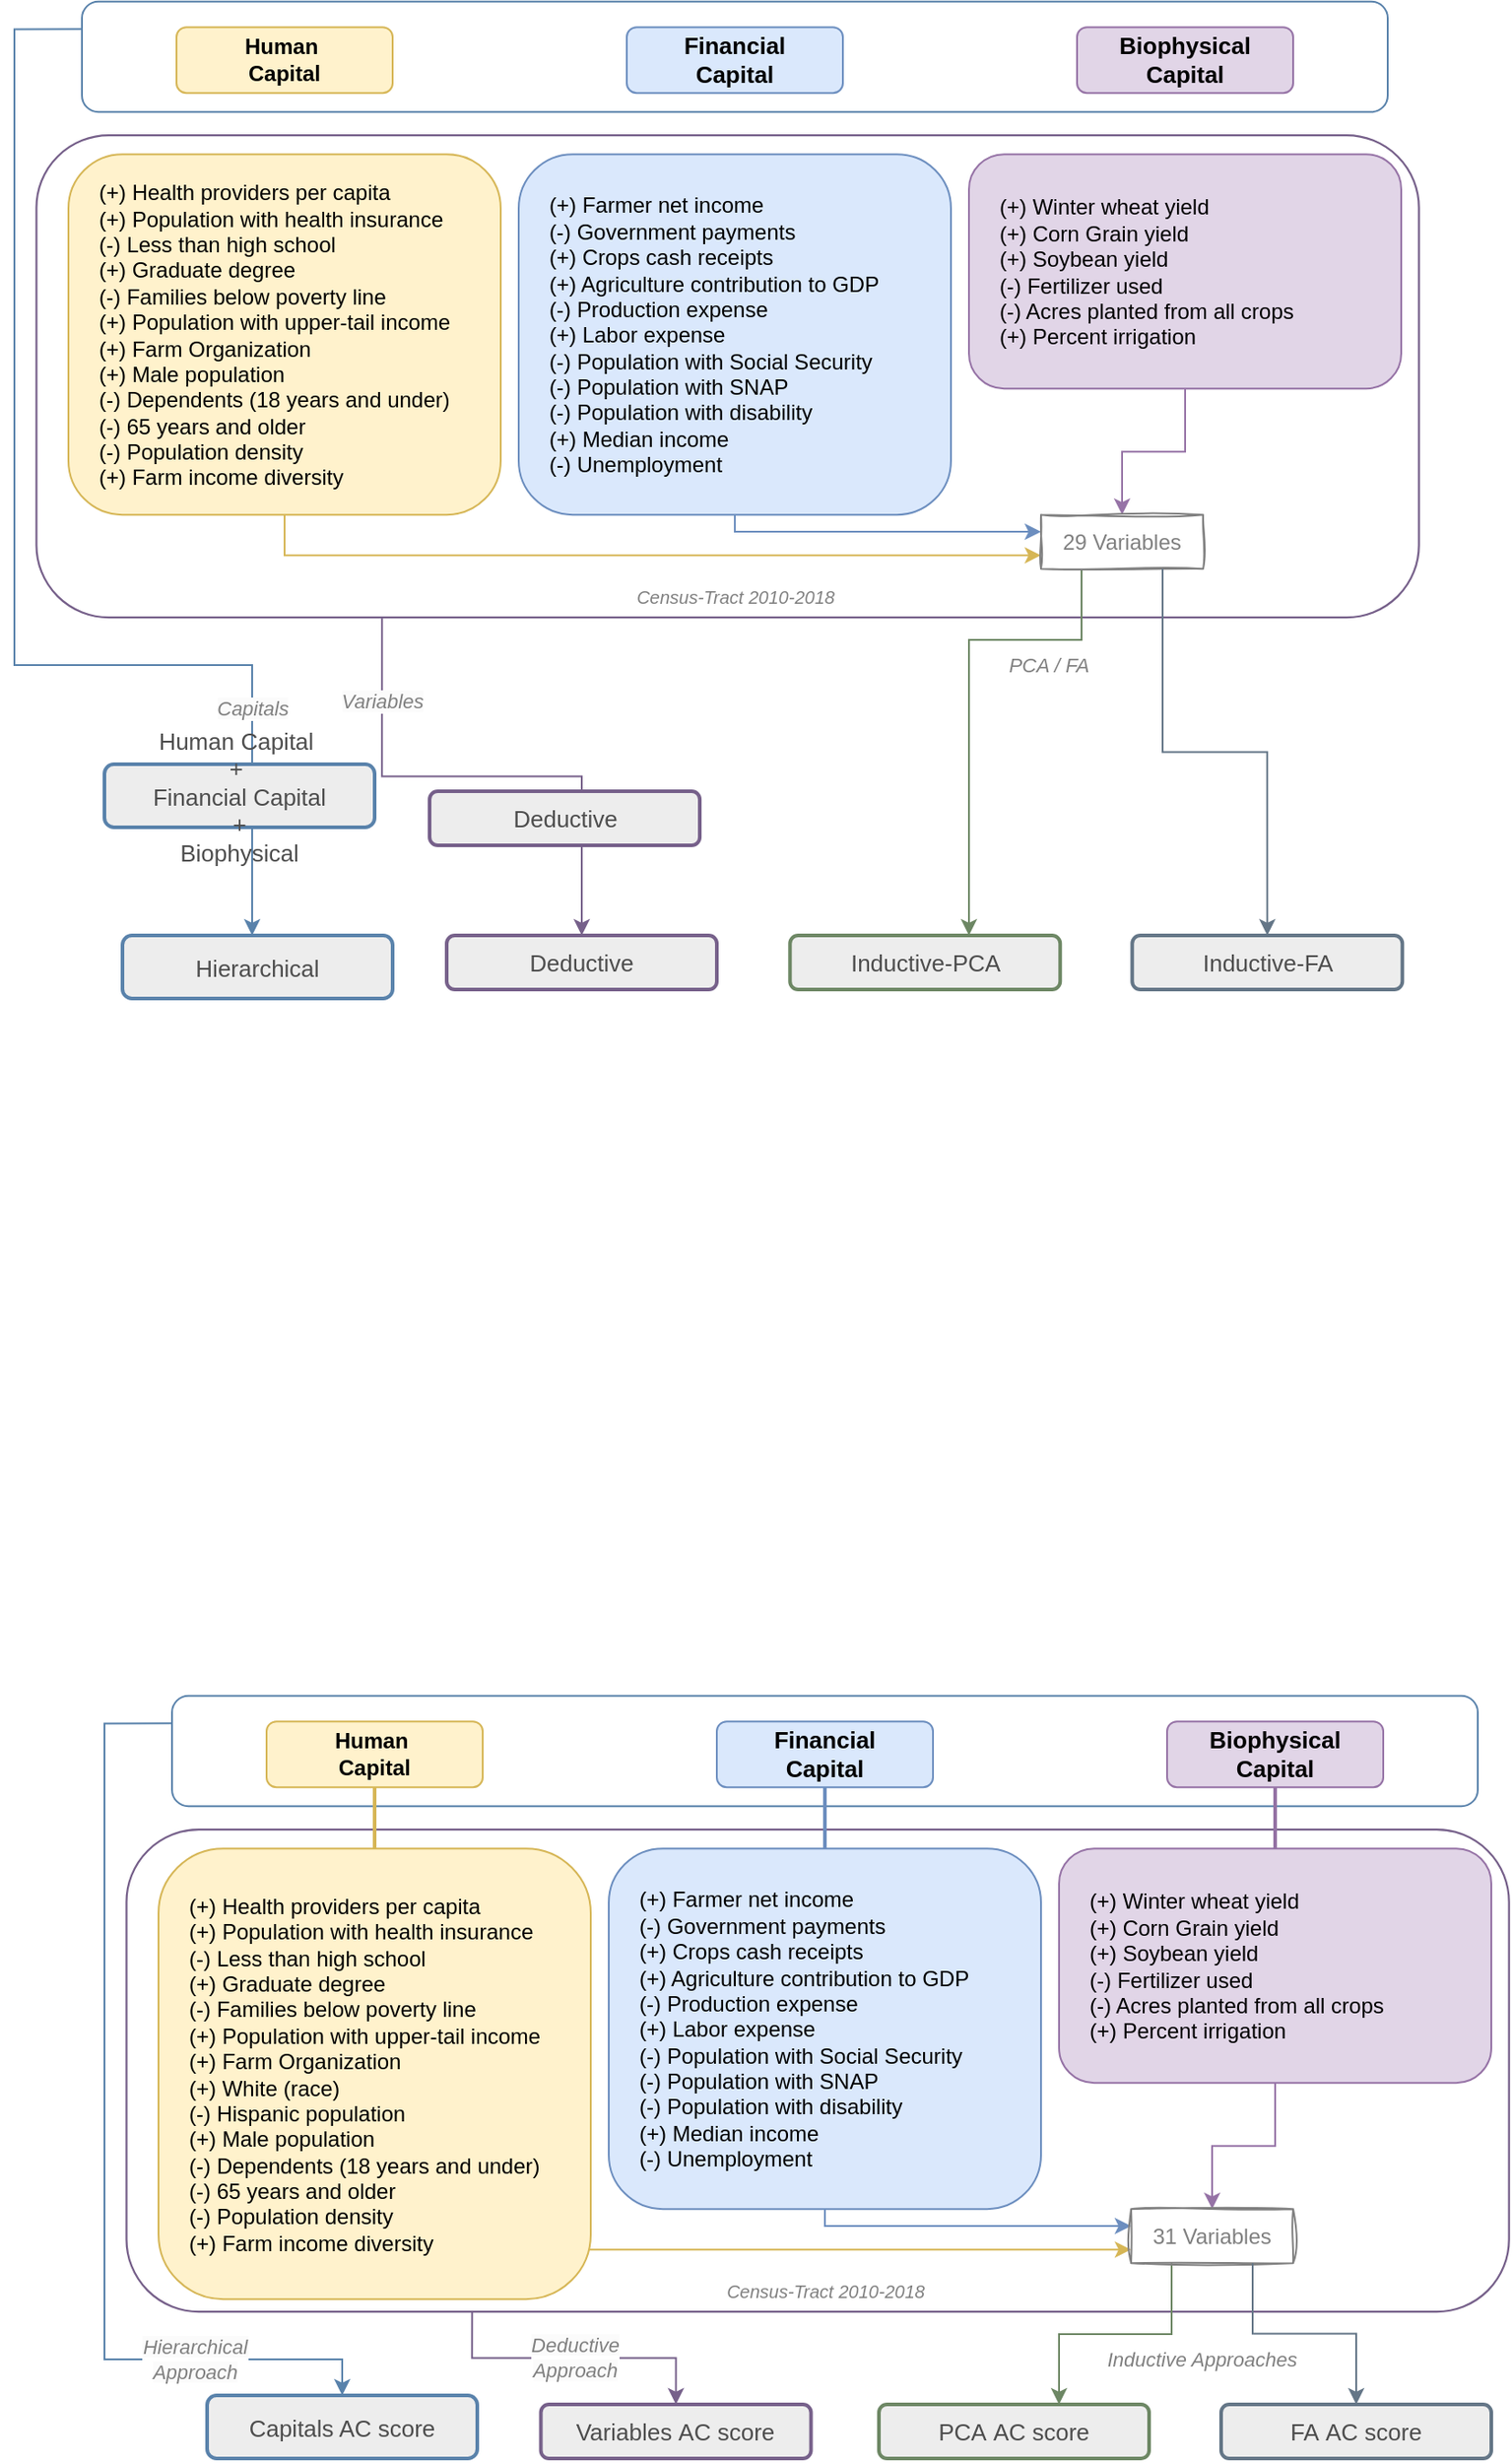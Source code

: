 <mxfile version="28.2.7">
  <diagram name="Page-1" id="uicte08DCweA67_G2Nc7">
    <mxGraphModel dx="96" dy="1717" grid="1" gridSize="10" guides="1" tooltips="1" connect="1" arrows="1" fold="1" page="1" pageScale="1" pageWidth="850" pageHeight="1100" math="0" shadow="0">
      <root>
        <mxCell id="0" />
        <mxCell id="1" parent="0" />
        <mxCell id="P7pHUC3pd_s34ctohrT5-4" value="&lt;font style=&quot;font-size: 13px;&quot;&gt;Hierarchical&lt;/font&gt;" style="text;html=1;strokeColor=#5982AB;fillColor=#EDEDED;align=center;verticalAlign=middle;whiteSpace=wrap;rounded=1;fontSize=12;fontColor=#4D4D4D;fontFamily=Helvetica;labelBorderColor=none;labelBackgroundColor=none;strokeWidth=2;" parent="1" vertex="1">
          <mxGeometry x="920" y="-500" width="150" height="35" as="geometry" />
        </mxCell>
        <mxCell id="P7pHUC3pd_s34ctohrT5-6" value="&lt;span style=&quot;font-size: 13px;&quot;&gt;Inductive-PCA&lt;/span&gt;" style="text;html=1;strokeColor=#6D8764;fillColor=#EDEDED;align=center;verticalAlign=middle;whiteSpace=wrap;rounded=1;glass=0;shadow=0;fontColor=#4D4D4D;strokeWidth=2;" parent="1" vertex="1">
          <mxGeometry x="1290.64" y="-500" width="150" height="30" as="geometry" />
        </mxCell>
        <mxCell id="P7pHUC3pd_s34ctohrT5-8" value="&lt;span style=&quot;font-size: 13px;&quot;&gt;Inductive-FA&lt;/span&gt;" style="text;html=1;strokeColor=#647687;fillColor=#EDEDED;align=center;verticalAlign=middle;whiteSpace=wrap;rounded=1;glass=0;shadow=0;fontColor=#4D4D4D;strokeWidth=2;" parent="1" vertex="1">
          <mxGeometry x="1480.64" y="-500" width="150" height="30" as="geometry" />
        </mxCell>
        <mxCell id="P7pHUC3pd_s34ctohrT5-35" value="&lt;span style=&quot;font-family: Helvetica; font-variant-ligatures: normal; font-variant-caps: normal; font-weight: 400; letter-spacing: normal; orphans: 2; text-align: center; text-indent: 0px; text-transform: none; widows: 2; word-spacing: 0px; -webkit-text-stroke-width: 0px; white-space: normal; background-color: rgb(251, 251, 251); text-decoration-thickness: initial; text-decoration-style: initial; text-decoration-color: initial; float: none; display: inline !important;&quot;&gt;&lt;font style=&quot;font-size: 11px;&quot;&gt;&lt;i&gt;Variables&lt;/i&gt;&lt;/font&gt;&lt;/span&gt;" style="edgeStyle=orthogonalEdgeStyle;rounded=0;orthogonalLoop=1;jettySize=auto;html=1;exitX=1;exitY=0.75;exitDx=0;exitDy=0;entryX=0.5;entryY=0;entryDx=0;entryDy=0;strokeColor=#76608A;fontColor=#808080;" parent="1" source="P7pHUC3pd_s34ctohrT5-15" target="P7pHUC3pd_s34ctohrT5-2" edge="1">
          <mxGeometry x="-0.677" relative="1" as="geometry">
            <mxPoint as="offset" />
          </mxGeometry>
        </mxCell>
        <mxCell id="P7pHUC3pd_s34ctohrT5-15" value="" style="rounded=1;whiteSpace=wrap;html=1;fontSize=13;labelBorderColor=default;labelBackgroundColor=none;fillColor=none;strokeColor=#76608A;rotation=90;fontColor=#333333;strokeWidth=1.1;" parent="1" vertex="1">
          <mxGeometry x="1122.28" y="-1193.97" width="267.5" height="767.59" as="geometry" />
        </mxCell>
        <mxCell id="P7pHUC3pd_s34ctohrT5-16" style="edgeStyle=orthogonalEdgeStyle;rounded=0;orthogonalLoop=1;jettySize=auto;html=1;exitX=0.5;exitY=1;exitDx=0;exitDy=0;strokeColor=#d6b656;fillColor=#fff2cc;entryX=0;entryY=0.75;entryDx=0;entryDy=0;" parent="1" source="P7pHUC3pd_s34ctohrT5-17" target="P7pHUC3pd_s34ctohrT5-29" edge="1">
          <mxGeometry relative="1" as="geometry">
            <mxPoint x="1127.8" y="-717.18" as="sourcePoint" />
            <mxPoint x="1464" y="-725.18" as="targetPoint" />
            <Array as="points">
              <mxPoint x="1010" y="-711" />
            </Array>
          </mxGeometry>
        </mxCell>
        <mxCell id="P7pHUC3pd_s34ctohrT5-17" value="&lt;div style=&quot;&quot;&gt;&lt;span style=&quot;background-color: initial;&quot;&gt;(+) Health providers per capita&lt;/span&gt;&lt;/div&gt;&lt;span style=&quot;background-color: initial;&quot;&gt;&lt;div style=&quot;&quot;&gt;&lt;span style=&quot;background-color: initial;&quot;&gt;(+) Population with health insurance&lt;/span&gt;&lt;/div&gt;&lt;/span&gt;&lt;span style=&quot;background-color: initial;&quot;&gt;&lt;div style=&quot;&quot;&gt;&lt;span style=&quot;background-color: initial;&quot;&gt;(-) Less than high school&lt;/span&gt;&lt;/div&gt;&lt;/span&gt;&lt;span style=&quot;background-color: initial;&quot;&gt;&lt;div style=&quot;&quot;&gt;&lt;span style=&quot;background-color: initial;&quot;&gt;(+) Graduate degree&lt;/span&gt;&lt;/div&gt;&lt;/span&gt;&lt;span style=&quot;background-color: initial;&quot;&gt;&lt;div style=&quot;&quot;&gt;&lt;span style=&quot;background-color: initial;&quot;&gt;(-) Families below poverty line&lt;/span&gt;&lt;/div&gt;&lt;/span&gt;&lt;span style=&quot;background-color: initial;&quot;&gt;&lt;div style=&quot;&quot;&gt;&lt;span style=&quot;background-color: initial;&quot;&gt;(+) Population with upper-tail income&lt;/span&gt;&lt;/div&gt;&lt;div style=&quot;&quot;&gt;(+) Farm Organization&lt;/div&gt;&lt;/span&gt;&lt;span style=&quot;background-color: initial;&quot;&gt;&lt;div style=&quot;&quot;&gt;&lt;span style=&quot;background-color: initial;&quot;&gt;(+) Male population&lt;/span&gt;&lt;/div&gt;&lt;/span&gt;&lt;span style=&quot;background-color: initial;&quot;&gt;&lt;div style=&quot;&quot;&gt;&lt;span style=&quot;background-color: initial;&quot;&gt;(-) Dependents (18 years and under)&lt;/span&gt;&lt;/div&gt;&lt;/span&gt;&lt;span style=&quot;background-color: initial;&quot;&gt;&lt;div style=&quot;&quot;&gt;&lt;span style=&quot;background-color: initial;&quot;&gt;(-) 65 years and older&lt;/span&gt;&lt;/div&gt;&lt;/span&gt;&lt;span style=&quot;background-color: initial;&quot;&gt;&lt;div style=&quot;&quot;&gt;&lt;span style=&quot;background-color: initial;&quot;&gt;(-) Population density&lt;/span&gt;&lt;/div&gt;&lt;/span&gt;&lt;span style=&quot;background-color: initial;&quot;&gt;&lt;div style=&quot;&quot;&gt;&lt;span style=&quot;background-color: initial;&quot;&gt;(+) Farm income diversity&amp;nbsp;&lt;/span&gt;&lt;/div&gt;&lt;/span&gt;" style="whiteSpace=wrap;html=1;rounded=1;fillColor=#fff2cc;strokeColor=#d6b656;align=left;spacingLeft=15;" parent="1" vertex="1">
          <mxGeometry x="890" y="-933.43" width="240" height="200" as="geometry" />
        </mxCell>
        <mxCell id="P7pHUC3pd_s34ctohrT5-18" style="edgeStyle=orthogonalEdgeStyle;rounded=0;orthogonalLoop=1;jettySize=auto;html=1;entryX=0;entryY=0.346;entryDx=0;entryDy=0;strokeColor=#6c8ebf;exitX=0.5;exitY=1;exitDx=0;exitDy=0;fillColor=#dae8fc;entryPerimeter=0;" parent="1" source="P7pHUC3pd_s34ctohrT5-19" target="P7pHUC3pd_s34ctohrT5-29" edge="1">
          <mxGeometry relative="1" as="geometry">
            <mxPoint x="1350" y="-701.44" as="targetPoint" />
            <mxPoint x="1265" y="-723.94" as="sourcePoint" />
            <Array as="points">
              <mxPoint x="1260" y="-723.93" />
              <mxPoint x="1430" y="-723.93" />
            </Array>
          </mxGeometry>
        </mxCell>
        <mxCell id="P7pHUC3pd_s34ctohrT5-19" value="&lt;div style=&quot;&quot;&gt;&lt;span style=&quot;background-color: initial;&quot;&gt;(+) Farmer net income&lt;/span&gt;&lt;/div&gt;&lt;span style=&quot;background-color: initial;&quot;&gt;&lt;div style=&quot;&quot;&gt;&lt;span style=&quot;background-color: initial;&quot;&gt;(-) Government payments&lt;/span&gt;&lt;/div&gt;&lt;/span&gt;&lt;span style=&quot;background-color: initial;&quot;&gt;&lt;div style=&quot;&quot;&gt;&lt;span style=&quot;background-color: initial;&quot;&gt;(+) Crops cash receipts&lt;/span&gt;&lt;/div&gt;&lt;/span&gt;&lt;span style=&quot;background-color: initial;&quot;&gt;&lt;div style=&quot;&quot;&gt;&lt;span style=&quot;background-color: initial;&quot;&gt;(+) Agriculture contribution to GDP&lt;/span&gt;&lt;/div&gt;&lt;/span&gt;&lt;span style=&quot;background-color: initial;&quot;&gt;&lt;div style=&quot;&quot;&gt;&lt;span style=&quot;background-color: initial;&quot;&gt;(-) Production expense&lt;/span&gt;&lt;/div&gt;&lt;/span&gt;&lt;span style=&quot;background-color: initial;&quot;&gt;&lt;div style=&quot;&quot;&gt;&lt;span style=&quot;background-color: initial;&quot;&gt;(+) Labor expense&lt;/span&gt;&lt;/div&gt;&lt;/span&gt;&lt;span style=&quot;background-color: initial;&quot;&gt;&lt;div style=&quot;&quot;&gt;&lt;span style=&quot;background-color: initial;&quot;&gt;(-) Population with Social Security&lt;/span&gt;&lt;/div&gt;&lt;/span&gt;&lt;span style=&quot;background-color: initial;&quot;&gt;&lt;div style=&quot;&quot;&gt;&lt;span style=&quot;background-color: initial;&quot;&gt;(-) Population with SNAP&lt;/span&gt;&lt;/div&gt;&lt;/span&gt;&lt;span style=&quot;background-color: initial;&quot;&gt;&lt;div style=&quot;&quot;&gt;&lt;span style=&quot;background-color: initial;&quot;&gt;(-) Population with disability&lt;/span&gt;&lt;/div&gt;&lt;/span&gt;&lt;span style=&quot;background-color: initial;&quot;&gt;&lt;div style=&quot;&quot;&gt;&lt;span style=&quot;background-color: initial;&quot;&gt;(+) Median income&lt;/span&gt;&lt;/div&gt;&lt;/span&gt;&lt;span style=&quot;background-color: initial;&quot;&gt;&lt;div style=&quot;&quot;&gt;&lt;span style=&quot;background-color: initial;&quot;&gt;(-) Unemployment&lt;/span&gt;&lt;/div&gt;&lt;/span&gt;" style="whiteSpace=wrap;html=1;rounded=1;fillColor=#dae8fc;strokeColor=#6c8ebf;align=left;spacingLeft=15;" parent="1" vertex="1">
          <mxGeometry x="1140" y="-933.43" width="240" height="200" as="geometry" />
        </mxCell>
        <mxCell id="P7pHUC3pd_s34ctohrT5-34" value="&lt;i style=&quot;forced-color-adjust: none; font-family: Helvetica; font-variant-ligatures: normal; font-variant-caps: normal; font-weight: 400; letter-spacing: normal; orphans: 2; text-align: center; text-indent: 0px; text-transform: none; widows: 2; word-spacing: 0px; -webkit-text-stroke-width: 0px; white-space: normal; background-color: rgb(251, 251, 251); text-decoration-thickness: initial; text-decoration-style: initial; text-decoration-color: initial;&quot;&gt;Capitals&lt;/i&gt;" style="edgeStyle=orthogonalEdgeStyle;rounded=0;orthogonalLoop=1;jettySize=auto;html=1;exitX=0.25;exitY=1;exitDx=0;exitDy=0;strokeColor=#5982AB;fontColor=#808080;" parent="1" source="P7pHUC3pd_s34ctohrT5-21" target="P7pHUC3pd_s34ctohrT5-4" edge="1">
          <mxGeometry x="0.624" relative="1" as="geometry">
            <Array as="points">
              <mxPoint x="860" y="-1003" />
              <mxPoint x="860" y="-650" />
              <mxPoint x="992" y="-650" />
            </Array>
            <mxPoint as="offset" />
          </mxGeometry>
        </mxCell>
        <mxCell id="P7pHUC3pd_s34ctohrT5-21" value="" style="rounded=1;whiteSpace=wrap;html=1;labelBackgroundColor=none;labelBorderColor=default;strokeColor=#5982AB;fontSize=13;fillColor=none;gradientColor=default;rotation=90;" parent="1" vertex="1">
          <mxGeometry x="1229.36" y="-1350" width="61.28" height="725" as="geometry" />
        </mxCell>
        <mxCell id="P7pHUC3pd_s34ctohrT5-22" style="edgeStyle=orthogonalEdgeStyle;rounded=0;orthogonalLoop=1;jettySize=auto;html=1;exitX=0.5;exitY=1;exitDx=0;exitDy=0;entryX=0.5;entryY=0;entryDx=0;entryDy=0;strokeColor=#9673a6;fillColor=#e1d5e7;" parent="1" source="P7pHUC3pd_s34ctohrT5-23" target="P7pHUC3pd_s34ctohrT5-29" edge="1">
          <mxGeometry relative="1" as="geometry" />
        </mxCell>
        <mxCell id="P7pHUC3pd_s34ctohrT5-23" value="&lt;div style=&quot;&quot;&gt;&lt;span style=&quot;background-color: initial;&quot;&gt;(+) Winter wheat yield&lt;/span&gt;&lt;/div&gt;&lt;span style=&quot;background-color: initial;&quot;&gt;&lt;div style=&quot;&quot;&gt;&lt;span style=&quot;background-color: initial;&quot;&gt;(+) Corn Grain yield&lt;/span&gt;&lt;/div&gt;&lt;/span&gt;&lt;span style=&quot;background-color: initial;&quot;&gt;&lt;div style=&quot;&quot;&gt;&lt;span style=&quot;background-color: initial;&quot;&gt;(+) Soybean yield&lt;/span&gt;&lt;/div&gt;&lt;/span&gt;&lt;span style=&quot;background-color: initial;&quot;&gt;&lt;div style=&quot;&quot;&gt;&lt;span style=&quot;background-color: initial;&quot;&gt;(-) Fertilizer used&lt;/span&gt;&lt;/div&gt;&lt;/span&gt;&lt;span style=&quot;background-color: initial;&quot;&gt;&lt;div style=&quot;&quot;&gt;&lt;span style=&quot;background-color: initial;&quot;&gt;(-) Acres planted from all crops&lt;/span&gt;&lt;/div&gt;&lt;/span&gt;&lt;span style=&quot;background-color: initial;&quot;&gt;&lt;div style=&quot;&quot;&gt;&lt;span style=&quot;background-color: initial;&quot;&gt;(+) Percent irrigation&lt;/span&gt;&lt;/div&gt;&lt;/span&gt;" style="html=1;rounded=1;fillColor=#e1d5e7;strokeColor=#9673a6;align=left;horizontal=1;whiteSpace=wrap;spacingLeft=15;" parent="1" vertex="1">
          <mxGeometry x="1390" y="-933.43" width="240" height="130" as="geometry" />
        </mxCell>
        <mxCell id="P7pHUC3pd_s34ctohrT5-24" value="&lt;b&gt;Human&amp;nbsp;&lt;/b&gt;&lt;div&gt;&lt;b&gt;Capital&lt;/b&gt;&lt;/div&gt;" style="whiteSpace=wrap;html=1;fillColor=#fff2cc;strokeColor=#d6b656;rounded=1;" parent="1" vertex="1">
          <mxGeometry x="950" y="-1003.93" width="120" height="36.5" as="geometry" />
        </mxCell>
        <mxCell id="P7pHUC3pd_s34ctohrT5-25" value="&lt;b&gt;&lt;font style=&quot;font-size: 13px;&quot;&gt;Financial&lt;/font&gt;&lt;/b&gt;&lt;div&gt;&lt;b&gt;&lt;font style=&quot;font-size: 13px;&quot;&gt;Capital&lt;/font&gt;&lt;/b&gt;&lt;/div&gt;" style="whiteSpace=wrap;html=1;fillColor=#dae8fc;strokeColor=#6c8ebf;rounded=1;" parent="1" vertex="1">
          <mxGeometry x="1200" y="-1003.93" width="120" height="36.5" as="geometry" />
        </mxCell>
        <mxCell id="P7pHUC3pd_s34ctohrT5-26" value="&lt;b&gt;Biophysical Capital&lt;/b&gt;" style="whiteSpace=wrap;html=1;fillColor=#e1d5e7;strokeColor=#9673a6;rounded=1;fontSize=13;" parent="1" vertex="1">
          <mxGeometry x="1450" y="-1003.93" width="120" height="36.5" as="geometry" />
        </mxCell>
        <mxCell id="P7pHUC3pd_s34ctohrT5-36" value="&lt;i&gt;PCA / FA&lt;/i&gt;" style="edgeStyle=orthogonalEdgeStyle;rounded=0;orthogonalLoop=1;jettySize=auto;html=1;exitX=0.25;exitY=1;exitDx=0;exitDy=0;fontColor=#808080;strokeColor=#6D8764;" parent="1" source="P7pHUC3pd_s34ctohrT5-29" target="P7pHUC3pd_s34ctohrT5-6" edge="1">
          <mxGeometry x="-0.44" y="22" relative="1" as="geometry">
            <Array as="points">
              <mxPoint x="1453" y="-664" />
              <mxPoint x="1390" y="-664" />
            </Array>
            <mxPoint x="17" y="-8" as="offset" />
          </mxGeometry>
        </mxCell>
        <mxCell id="P7pHUC3pd_s34ctohrT5-29" value="&lt;font color=&quot;#808080&quot;&gt;29 Variables&lt;/font&gt;" style="text;html=1;strokeColor=#808080;fillColor=none;align=center;verticalAlign=middle;whiteSpace=wrap;rounded=0;glass=0;sketch=1;curveFitting=1;jiggle=2;shadow=0;" parent="1" vertex="1">
          <mxGeometry x="1430" y="-733.43" width="90" height="30" as="geometry" />
        </mxCell>
        <mxCell id="P7pHUC3pd_s34ctohrT5-30" value="&lt;font style=&quot;font-size: 10px;&quot; color=&quot;#808080&quot;&gt;Census-Tract 2010-2018&lt;/font&gt;" style="text;html=1;strokeColor=none;fillColor=none;align=center;verticalAlign=middle;whiteSpace=wrap;rounded=0;glass=0;sketch=1;curveFitting=1;jiggle=2;shadow=0;fontStyle=2;fontSize=10;" parent="1" vertex="1">
          <mxGeometry x="1190.52" y="-703.43" width="138.97" height="30" as="geometry" />
        </mxCell>
        <mxCell id="P7pHUC3pd_s34ctohrT5-2" value="&lt;font style=&quot;font-size: 13px;&quot;&gt;Deductive&lt;/font&gt;" style="text;html=1;strokeColor=#76608A;fillColor=#EDEDED;align=center;verticalAlign=middle;whiteSpace=wrap;rounded=1;fontSize=12;fontColor=#4D4D4D;strokeWidth=2;labelBorderColor=none;labelBackgroundColor=none;" parent="1" vertex="1">
          <mxGeometry x="1100.01" y="-500" width="150" height="30" as="geometry" />
        </mxCell>
        <mxCell id="P7pHUC3pd_s34ctohrT5-37" style="edgeStyle=orthogonalEdgeStyle;rounded=0;orthogonalLoop=1;jettySize=auto;html=1;exitX=0.75;exitY=1;exitDx=0;exitDy=0;entryX=0.5;entryY=0;entryDx=0;entryDy=0;strokeColor=#647687;" parent="1" source="P7pHUC3pd_s34ctohrT5-29" target="P7pHUC3pd_s34ctohrT5-8" edge="1">
          <mxGeometry relative="1" as="geometry">
            <mxPoint x="1485" y="-693" as="sourcePoint" />
            <mxPoint x="1375" y="-615" as="targetPoint" />
          </mxGeometry>
        </mxCell>
        <mxCell id="kjPytCBlo191vAN6Z_1w-1" value="&lt;font style=&quot;font-size: 13px;&quot;&gt;Capitals AC score&lt;/font&gt;" style="text;html=1;strokeColor=#5982AB;fillColor=#EDEDED;align=center;verticalAlign=middle;whiteSpace=wrap;rounded=1;fontSize=12;fontColor=#4D4D4D;fontFamily=Helvetica;labelBorderColor=none;labelBackgroundColor=none;strokeWidth=2;" parent="1" vertex="1">
          <mxGeometry x="967.01" y="310" width="150" height="35" as="geometry" />
        </mxCell>
        <mxCell id="kjPytCBlo191vAN6Z_1w-2" value="&lt;font style=&quot;font-size: 13px;&quot;&gt;&lt;font style=&quot;font-size: 13px;&quot;&gt;PCA&amp;nbsp;&lt;/font&gt;&lt;span style=&quot;&quot;&gt;AC score&lt;/span&gt;&lt;/font&gt;" style="text;html=1;strokeColor=#6D8764;fillColor=#EDEDED;align=center;verticalAlign=middle;whiteSpace=wrap;rounded=1;glass=0;shadow=0;fontColor=#4D4D4D;strokeWidth=2;" parent="1" vertex="1">
          <mxGeometry x="1340.01" y="315" width="150" height="30" as="geometry" />
        </mxCell>
        <mxCell id="kjPytCBlo191vAN6Z_1w-3" value="&lt;font style=&quot;font-size: 13px;&quot;&gt;&lt;font style=&quot;font-size: 13px;&quot;&gt;FA&amp;nbsp;&lt;/font&gt;&lt;span style=&quot;&quot;&gt;AC score&lt;/span&gt;&lt;/font&gt;" style="text;html=1;strokeColor=#647687;fillColor=#EDEDED;align=center;verticalAlign=middle;whiteSpace=wrap;rounded=1;glass=0;shadow=0;fontColor=#4D4D4D;strokeWidth=2;" parent="1" vertex="1">
          <mxGeometry x="1530.01" y="315" width="150" height="30" as="geometry" />
        </mxCell>
        <mxCell id="kjPytCBlo191vAN6Z_1w-4" value="&lt;span style=&quot;font-family: Helvetica; font-variant-ligatures: normal; font-variant-caps: normal; font-weight: 400; letter-spacing: normal; orphans: 2; text-align: center; text-indent: 0px; text-transform: none; widows: 2; word-spacing: 0px; -webkit-text-stroke-width: 0px; white-space: normal; background-color: rgb(251, 251, 251); text-decoration-thickness: initial; text-decoration-style: initial; text-decoration-color: initial; float: none; display: inline !important;&quot;&gt;&lt;font style=&quot;font-size: 11px;&quot;&gt;&lt;i&gt;Deductive Approach&lt;/i&gt;&lt;/font&gt;&lt;/span&gt;" style="edgeStyle=orthogonalEdgeStyle;rounded=0;orthogonalLoop=1;jettySize=auto;html=1;exitX=1;exitY=0.75;exitDx=0;exitDy=0;entryX=0.5;entryY=0;entryDx=0;entryDy=0;strokeColor=#76608A;fontColor=#808080;" parent="1" source="kjPytCBlo191vAN6Z_1w-5" target="kjPytCBlo191vAN6Z_1w-20" edge="1">
          <mxGeometry x="0.002" relative="1" as="geometry">
            <mxPoint as="offset" />
          </mxGeometry>
        </mxCell>
        <mxCell id="kjPytCBlo191vAN6Z_1w-5" value="" style="rounded=1;whiteSpace=wrap;html=1;fontSize=13;labelBorderColor=default;labelBackgroundColor=none;fillColor=none;strokeColor=#76608A;rotation=90;fontColor=#333333;strokeWidth=1.1;" parent="1" vertex="1">
          <mxGeometry x="1172.29" y="-253.97" width="267.5" height="767.59" as="geometry" />
        </mxCell>
        <mxCell id="kjPytCBlo191vAN6Z_1w-6" style="edgeStyle=orthogonalEdgeStyle;rounded=0;orthogonalLoop=1;jettySize=auto;html=1;exitX=0.995;exitY=0.832;exitDx=0;exitDy=0;strokeColor=#d6b656;exitPerimeter=0;fillColor=#fff2cc;entryX=0;entryY=0.75;entryDx=0;entryDy=0;" parent="1" target="kjPytCBlo191vAN6Z_1w-18" edge="1">
          <mxGeometry relative="1" as="geometry">
            <mxPoint x="1177.81" y="222.82" as="sourcePoint" />
            <mxPoint x="1514.01" y="214.82" as="targetPoint" />
            <Array as="points">
              <mxPoint x="1169.01" y="223.07" />
              <mxPoint x="1169.01" y="229.07" />
            </Array>
          </mxGeometry>
        </mxCell>
        <mxCell id="kjPytCBlo191vAN6Z_1w-7" value="&lt;div style=&quot;&quot;&gt;&lt;span style=&quot;background-color: initial;&quot;&gt;(+) Health providers per capita&lt;/span&gt;&lt;/div&gt;&lt;span style=&quot;background-color: initial;&quot;&gt;&lt;div style=&quot;&quot;&gt;&lt;span style=&quot;background-color: initial;&quot;&gt;(+) Population with health insurance&lt;/span&gt;&lt;/div&gt;&lt;/span&gt;&lt;span style=&quot;background-color: initial;&quot;&gt;&lt;div style=&quot;&quot;&gt;&lt;span style=&quot;background-color: initial;&quot;&gt;(-) Less than high school&lt;/span&gt;&lt;/div&gt;&lt;/span&gt;&lt;span style=&quot;background-color: initial;&quot;&gt;&lt;div style=&quot;&quot;&gt;&lt;span style=&quot;background-color: initial;&quot;&gt;(+) Graduate degree&lt;/span&gt;&lt;/div&gt;&lt;/span&gt;&lt;span style=&quot;background-color: initial;&quot;&gt;&lt;div style=&quot;&quot;&gt;&lt;span style=&quot;background-color: initial;&quot;&gt;(-) Families below poverty line&lt;/span&gt;&lt;/div&gt;&lt;/span&gt;&lt;span style=&quot;background-color: initial;&quot;&gt;&lt;div style=&quot;&quot;&gt;&lt;span style=&quot;background-color: initial;&quot;&gt;(+) Population with upper-tail income&lt;/span&gt;&lt;/div&gt;&lt;div style=&quot;&quot;&gt;(+) Farm Organization&lt;span style=&quot;background-color: initial;&quot;&gt;&lt;br&gt;&lt;/span&gt;&lt;/div&gt;&lt;/span&gt;&lt;span style=&quot;background-color: initial;&quot;&gt;&lt;div style=&quot;&quot;&gt;&lt;span style=&quot;background-color: initial;&quot;&gt;(+) White (race)&lt;/span&gt;&lt;/div&gt;&lt;/span&gt;&lt;span style=&quot;background-color: initial;&quot;&gt;&lt;div style=&quot;&quot;&gt;&lt;span style=&quot;background-color: initial;&quot;&gt;(-) Hispanic population&lt;/span&gt;&lt;/div&gt;&lt;/span&gt;&lt;span style=&quot;background-color: initial;&quot;&gt;&lt;div style=&quot;&quot;&gt;&lt;span style=&quot;background-color: initial;&quot;&gt;(+) Male population&lt;/span&gt;&lt;/div&gt;&lt;/span&gt;&lt;span style=&quot;background-color: initial;&quot;&gt;&lt;div style=&quot;&quot;&gt;&lt;span style=&quot;background-color: initial;&quot;&gt;(-) Dependents (18 years and under)&lt;/span&gt;&lt;/div&gt;&lt;/span&gt;&lt;span style=&quot;background-color: initial;&quot;&gt;&lt;div style=&quot;&quot;&gt;&lt;span style=&quot;background-color: initial;&quot;&gt;(-) 65 years and older&lt;/span&gt;&lt;/div&gt;&lt;/span&gt;&lt;span style=&quot;background-color: initial;&quot;&gt;&lt;div style=&quot;&quot;&gt;&lt;span style=&quot;background-color: initial;&quot;&gt;(-) Population density&lt;/span&gt;&lt;/div&gt;&lt;/span&gt;&lt;span style=&quot;background-color: initial;&quot;&gt;&lt;div style=&quot;&quot;&gt;&lt;span style=&quot;background-color: initial;&quot;&gt;(+) Farm income diversity&amp;nbsp;&lt;/span&gt;&lt;/div&gt;&lt;/span&gt;" style="whiteSpace=wrap;html=1;rounded=1;fillColor=#fff2cc;strokeColor=#d6b656;align=left;spacingLeft=15;" parent="1" vertex="1">
          <mxGeometry x="940.01" y="6.57" width="240" height="250" as="geometry" />
        </mxCell>
        <mxCell id="kjPytCBlo191vAN6Z_1w-8" style="edgeStyle=orthogonalEdgeStyle;rounded=0;orthogonalLoop=1;jettySize=auto;html=1;entryX=0;entryY=0.346;entryDx=0;entryDy=0;strokeColor=#6c8ebf;exitX=0.5;exitY=1;exitDx=0;exitDy=0;fillColor=#dae8fc;entryPerimeter=0;" parent="1" source="kjPytCBlo191vAN6Z_1w-9" target="kjPytCBlo191vAN6Z_1w-18" edge="1">
          <mxGeometry relative="1" as="geometry">
            <mxPoint x="1400.01" y="238.56" as="targetPoint" />
            <mxPoint x="1315.01" y="216.06" as="sourcePoint" />
            <Array as="points">
              <mxPoint x="1310.01" y="216.07" />
              <mxPoint x="1480.01" y="216.07" />
            </Array>
          </mxGeometry>
        </mxCell>
        <mxCell id="kjPytCBlo191vAN6Z_1w-9" value="&lt;div style=&quot;&quot;&gt;&lt;span style=&quot;background-color: initial;&quot;&gt;(+) Farmer net income&lt;/span&gt;&lt;/div&gt;&lt;span style=&quot;background-color: initial;&quot;&gt;&lt;div style=&quot;&quot;&gt;&lt;span style=&quot;background-color: initial;&quot;&gt;(-) Government payments&lt;/span&gt;&lt;/div&gt;&lt;/span&gt;&lt;span style=&quot;background-color: initial;&quot;&gt;&lt;div style=&quot;&quot;&gt;&lt;span style=&quot;background-color: initial;&quot;&gt;(+) Crops cash receipts&lt;/span&gt;&lt;/div&gt;&lt;/span&gt;&lt;span style=&quot;background-color: initial;&quot;&gt;&lt;div style=&quot;&quot;&gt;&lt;span style=&quot;background-color: initial;&quot;&gt;(+) Agriculture contribution to GDP&lt;/span&gt;&lt;/div&gt;&lt;/span&gt;&lt;span style=&quot;background-color: initial;&quot;&gt;&lt;div style=&quot;&quot;&gt;&lt;span style=&quot;background-color: initial;&quot;&gt;(-) Production expense&lt;/span&gt;&lt;/div&gt;&lt;/span&gt;&lt;span style=&quot;background-color: initial;&quot;&gt;&lt;div style=&quot;&quot;&gt;&lt;span style=&quot;background-color: initial;&quot;&gt;(+) Labor expense&lt;/span&gt;&lt;/div&gt;&lt;/span&gt;&lt;span style=&quot;background-color: initial;&quot;&gt;&lt;div style=&quot;&quot;&gt;&lt;span style=&quot;background-color: initial;&quot;&gt;(-) Population with Social Security&lt;/span&gt;&lt;/div&gt;&lt;/span&gt;&lt;span style=&quot;background-color: initial;&quot;&gt;&lt;div style=&quot;&quot;&gt;&lt;span style=&quot;background-color: initial;&quot;&gt;(-) Population with SNAP&lt;/span&gt;&lt;/div&gt;&lt;/span&gt;&lt;span style=&quot;background-color: initial;&quot;&gt;&lt;div style=&quot;&quot;&gt;&lt;span style=&quot;background-color: initial;&quot;&gt;(-) Population with disability&lt;/span&gt;&lt;/div&gt;&lt;/span&gt;&lt;span style=&quot;background-color: initial;&quot;&gt;&lt;div style=&quot;&quot;&gt;&lt;span style=&quot;background-color: initial;&quot;&gt;(+) Median income&lt;/span&gt;&lt;/div&gt;&lt;/span&gt;&lt;span style=&quot;background-color: initial;&quot;&gt;&lt;div style=&quot;&quot;&gt;&lt;span style=&quot;background-color: initial;&quot;&gt;(-) Unemployment&lt;/span&gt;&lt;/div&gt;&lt;/span&gt;" style="whiteSpace=wrap;html=1;rounded=1;fillColor=#dae8fc;strokeColor=#6c8ebf;align=left;spacingLeft=15;" parent="1" vertex="1">
          <mxGeometry x="1190.01" y="6.57" width="240" height="200" as="geometry" />
        </mxCell>
        <mxCell id="kjPytCBlo191vAN6Z_1w-10" value="&lt;i style=&quot;forced-color-adjust: none; font-family: Helvetica; font-variant-ligatures: normal; font-variant-caps: normal; font-weight: 400; letter-spacing: normal; orphans: 2; text-align: center; text-indent: 0px; text-transform: none; widows: 2; word-spacing: 0px; -webkit-text-stroke-width: 0px; white-space: normal; background-color: rgb(251, 251, 251); text-decoration-thickness: initial; text-decoration-style: initial; text-decoration-color: initial;&quot;&gt;Hierarchical Approach&lt;/i&gt;" style="edgeStyle=orthogonalEdgeStyle;rounded=0;orthogonalLoop=1;jettySize=auto;html=1;exitX=0.25;exitY=1;exitDx=0;exitDy=0;strokeColor=#5982AB;fontColor=#808080;" parent="1" source="kjPytCBlo191vAN6Z_1w-11" target="kjPytCBlo191vAN6Z_1w-1" edge="1">
          <mxGeometry x="0.624" relative="1" as="geometry">
            <Array as="points">
              <mxPoint x="910.01" y="-63" />
              <mxPoint x="910.01" y="290" />
              <mxPoint x="1042.01" y="290" />
            </Array>
            <mxPoint as="offset" />
          </mxGeometry>
        </mxCell>
        <mxCell id="kjPytCBlo191vAN6Z_1w-11" value="" style="rounded=1;whiteSpace=wrap;html=1;labelBackgroundColor=none;labelBorderColor=default;strokeColor=#5982AB;fontSize=13;fillColor=none;gradientColor=default;rotation=90;" parent="1" vertex="1">
          <mxGeometry x="1279.37" y="-410" width="61.28" height="725" as="geometry" />
        </mxCell>
        <mxCell id="kjPytCBlo191vAN6Z_1w-12" style="edgeStyle=orthogonalEdgeStyle;rounded=0;orthogonalLoop=1;jettySize=auto;html=1;exitX=0.5;exitY=1;exitDx=0;exitDy=0;entryX=0.5;entryY=0;entryDx=0;entryDy=0;strokeColor=#9673a6;fillColor=#e1d5e7;" parent="1" source="kjPytCBlo191vAN6Z_1w-13" target="kjPytCBlo191vAN6Z_1w-18" edge="1">
          <mxGeometry relative="1" as="geometry" />
        </mxCell>
        <mxCell id="kjPytCBlo191vAN6Z_1w-13" value="&lt;div style=&quot;&quot;&gt;&lt;span style=&quot;background-color: initial;&quot;&gt;(+) Winter wheat yield&lt;/span&gt;&lt;/div&gt;&lt;span style=&quot;background-color: initial;&quot;&gt;&lt;div style=&quot;&quot;&gt;&lt;span style=&quot;background-color: initial;&quot;&gt;(+) Corn Grain yield&lt;/span&gt;&lt;/div&gt;&lt;/span&gt;&lt;span style=&quot;background-color: initial;&quot;&gt;&lt;div style=&quot;&quot;&gt;&lt;span style=&quot;background-color: initial;&quot;&gt;(+) Soybean yield&lt;/span&gt;&lt;/div&gt;&lt;/span&gt;&lt;span style=&quot;background-color: initial;&quot;&gt;&lt;div style=&quot;&quot;&gt;&lt;span style=&quot;background-color: initial;&quot;&gt;(-) Fertilizer used&lt;/span&gt;&lt;/div&gt;&lt;/span&gt;&lt;span style=&quot;background-color: initial;&quot;&gt;&lt;div style=&quot;&quot;&gt;&lt;span style=&quot;background-color: initial;&quot;&gt;(-) Acres planted from all crops&lt;/span&gt;&lt;/div&gt;&lt;/span&gt;&lt;span style=&quot;background-color: initial;&quot;&gt;&lt;div style=&quot;&quot;&gt;&lt;span style=&quot;background-color: initial;&quot;&gt;(+) Percent irrigation&lt;/span&gt;&lt;/div&gt;&lt;/span&gt;" style="html=1;rounded=1;fillColor=#e1d5e7;strokeColor=#9673a6;align=left;horizontal=1;whiteSpace=wrap;spacingLeft=15;" parent="1" vertex="1">
          <mxGeometry x="1440.01" y="6.57" width="240" height="130" as="geometry" />
        </mxCell>
        <mxCell id="kjPytCBlo191vAN6Z_1w-22" style="edgeStyle=orthogonalEdgeStyle;rounded=0;orthogonalLoop=1;jettySize=auto;html=1;exitX=0.5;exitY=1;exitDx=0;exitDy=0;endArrow=none;endFill=0;fillColor=#fff2cc;strokeColor=#d6b656;strokeWidth=2;" parent="1" source="kjPytCBlo191vAN6Z_1w-14" target="kjPytCBlo191vAN6Z_1w-7" edge="1">
          <mxGeometry relative="1" as="geometry" />
        </mxCell>
        <mxCell id="kjPytCBlo191vAN6Z_1w-14" value="&lt;b&gt;Human&amp;nbsp;&lt;/b&gt;&lt;div&gt;&lt;b&gt;Capital&lt;/b&gt;&lt;/div&gt;" style="whiteSpace=wrap;html=1;fillColor=#fff2cc;strokeColor=#d6b656;rounded=1;" parent="1" vertex="1">
          <mxGeometry x="1000.01" y="-63.93" width="120" height="36.5" as="geometry" />
        </mxCell>
        <mxCell id="kjPytCBlo191vAN6Z_1w-23" style="edgeStyle=orthogonalEdgeStyle;rounded=0;orthogonalLoop=1;jettySize=auto;html=1;exitX=0.5;exitY=1;exitDx=0;exitDy=0;entryX=0.5;entryY=0;entryDx=0;entryDy=0;endArrow=none;endFill=0;strokeColor=light-dark(#6c8ebf, #ededed);strokeWidth=2;" parent="1" source="kjPytCBlo191vAN6Z_1w-15" target="kjPytCBlo191vAN6Z_1w-9" edge="1">
          <mxGeometry relative="1" as="geometry" />
        </mxCell>
        <mxCell id="kjPytCBlo191vAN6Z_1w-15" value="&lt;b&gt;&lt;font style=&quot;font-size: 13px;&quot;&gt;Financial&lt;/font&gt;&lt;/b&gt;&lt;div&gt;&lt;b&gt;&lt;font style=&quot;font-size: 13px;&quot;&gt;Capital&lt;/font&gt;&lt;/b&gt;&lt;/div&gt;" style="whiteSpace=wrap;html=1;fillColor=#dae8fc;strokeColor=#6c8ebf;rounded=1;" parent="1" vertex="1">
          <mxGeometry x="1250.01" y="-63.93" width="120" height="36.5" as="geometry" />
        </mxCell>
        <mxCell id="kjPytCBlo191vAN6Z_1w-24" style="edgeStyle=orthogonalEdgeStyle;rounded=0;orthogonalLoop=1;jettySize=auto;html=1;exitX=0.5;exitY=1;exitDx=0;exitDy=0;strokeColor=light-dark(#9472a4, #ededed);strokeWidth=2;endArrow=none;endFill=0;" parent="1" source="kjPytCBlo191vAN6Z_1w-16" target="kjPytCBlo191vAN6Z_1w-13" edge="1">
          <mxGeometry relative="1" as="geometry" />
        </mxCell>
        <mxCell id="kjPytCBlo191vAN6Z_1w-16" value="&lt;b&gt;Biophysical Capital&lt;/b&gt;" style="whiteSpace=wrap;html=1;fillColor=#e1d5e7;strokeColor=#9673a6;rounded=1;fontSize=13;" parent="1" vertex="1">
          <mxGeometry x="1500.01" y="-63.93" width="120" height="36.5" as="geometry" />
        </mxCell>
        <mxCell id="kjPytCBlo191vAN6Z_1w-17" value="&lt;i&gt;Inductive Approaches&lt;/i&gt;" style="edgeStyle=orthogonalEdgeStyle;rounded=0;orthogonalLoop=1;jettySize=auto;html=1;exitX=0.25;exitY=1;exitDx=0;exitDy=0;fontColor=#808080;strokeColor=#6D8764;" parent="1" source="kjPytCBlo191vAN6Z_1w-18" target="kjPytCBlo191vAN6Z_1w-2" edge="1">
          <mxGeometry x="-0.44" y="22" relative="1" as="geometry">
            <Array as="points">
              <mxPoint x="1503.01" y="276" />
              <mxPoint x="1440.01" y="276" />
            </Array>
            <mxPoint x="17" y="-8" as="offset" />
          </mxGeometry>
        </mxCell>
        <mxCell id="kjPytCBlo191vAN6Z_1w-18" value="&lt;font color=&quot;#808080&quot;&gt;31 Variables&lt;/font&gt;" style="text;html=1;strokeColor=#808080;fillColor=none;align=center;verticalAlign=middle;whiteSpace=wrap;rounded=0;glass=0;sketch=1;curveFitting=1;jiggle=2;shadow=0;" parent="1" vertex="1">
          <mxGeometry x="1480.01" y="206.57" width="90" height="30" as="geometry" />
        </mxCell>
        <mxCell id="kjPytCBlo191vAN6Z_1w-19" value="&lt;font style=&quot;font-size: 10px;&quot; color=&quot;#808080&quot;&gt;Census-Tract 2010-2018&lt;/font&gt;" style="text;html=1;strokeColor=none;fillColor=none;align=center;verticalAlign=middle;whiteSpace=wrap;rounded=0;glass=0;sketch=1;curveFitting=1;jiggle=2;shadow=0;fontStyle=2;fontSize=10;" parent="1" vertex="1">
          <mxGeometry x="1240.53" y="236.57" width="138.97" height="30" as="geometry" />
        </mxCell>
        <mxCell id="kjPytCBlo191vAN6Z_1w-20" value="&lt;font style=&quot;font-size: 13px;&quot;&gt;Variables&amp;nbsp;AC score&lt;/font&gt;" style="text;html=1;strokeColor=#76608A;fillColor=#EDEDED;align=center;verticalAlign=middle;whiteSpace=wrap;rounded=1;fontSize=12;fontColor=#4D4D4D;strokeWidth=2;labelBorderColor=none;labelBackgroundColor=none;" parent="1" vertex="1">
          <mxGeometry x="1152.29" y="315" width="150" height="30" as="geometry" />
        </mxCell>
        <mxCell id="kjPytCBlo191vAN6Z_1w-21" style="edgeStyle=orthogonalEdgeStyle;rounded=0;orthogonalLoop=1;jettySize=auto;html=1;exitX=0.75;exitY=1;exitDx=0;exitDy=0;entryX=0.5;entryY=0;entryDx=0;entryDy=0;strokeColor=#647687;" parent="1" source="kjPytCBlo191vAN6Z_1w-18" target="kjPytCBlo191vAN6Z_1w-3" edge="1">
          <mxGeometry relative="1" as="geometry">
            <mxPoint x="1535.01" y="247" as="sourcePoint" />
            <mxPoint x="1425.01" y="325" as="targetPoint" />
          </mxGeometry>
        </mxCell>
        <mxCell id="9sbBYJrxRfBTwpqw4GhV-1" value="&lt;font style=&quot;font-size: 13px;&quot;&gt;Human Capital&amp;nbsp;&lt;/font&gt;&lt;div&gt;&lt;font style=&quot;font-size: 13px;&quot;&gt;+&amp;nbsp;&lt;/font&gt;&lt;/div&gt;&lt;div&gt;&lt;font style=&quot;font-size: 13px;&quot;&gt;Financial Capital&lt;/font&gt;&lt;/div&gt;&lt;div&gt;&lt;font style=&quot;font-size: 13px;&quot;&gt;+&lt;/font&gt;&lt;/div&gt;&lt;div&gt;&lt;font style=&quot;font-size: 13px;&quot;&gt;Biophysical&lt;/font&gt;&lt;/div&gt;" style="text;html=1;strokeColor=#5982AB;fillColor=#EDEDED;align=center;verticalAlign=middle;whiteSpace=wrap;rounded=1;fontSize=12;fontColor=#4D4D4D;fontFamily=Helvetica;labelBorderColor=none;labelBackgroundColor=none;strokeWidth=2;" vertex="1" parent="1">
          <mxGeometry x="910" y="-595" width="150" height="35" as="geometry" />
        </mxCell>
        <mxCell id="9sbBYJrxRfBTwpqw4GhV-2" value="&lt;font style=&quot;font-size: 13px;&quot;&gt;Deductive&lt;/font&gt;" style="text;html=1;strokeColor=#76608A;fillColor=#EDEDED;align=center;verticalAlign=middle;whiteSpace=wrap;rounded=1;fontSize=12;fontColor=#4D4D4D;strokeWidth=2;labelBorderColor=none;labelBackgroundColor=none;" vertex="1" parent="1">
          <mxGeometry x="1090.53" y="-580" width="150" height="30" as="geometry" />
        </mxCell>
      </root>
    </mxGraphModel>
  </diagram>
</mxfile>
